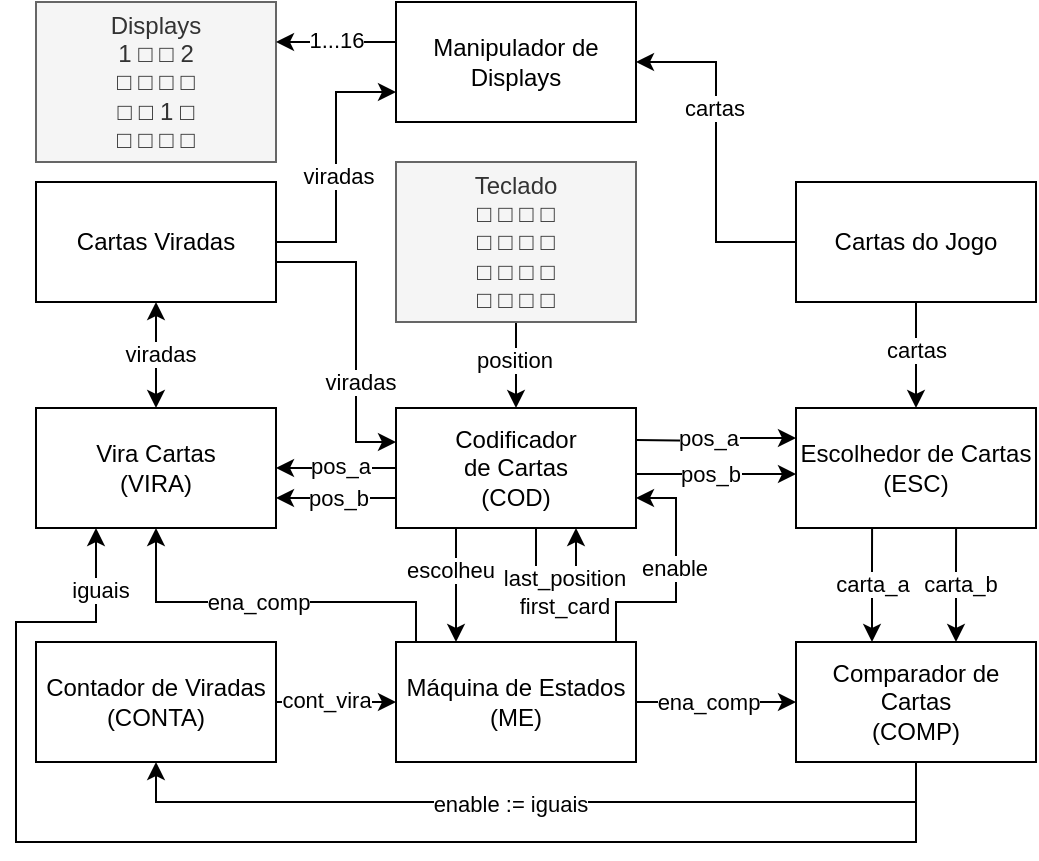 <mxfile version="22.1.5" type="device">
  <diagram name="Page-1" id="N7zaA0e1mE8q2bTfTRf5">
    <mxGraphModel dx="870" dy="499" grid="1" gridSize="10" guides="1" tooltips="1" connect="1" arrows="1" fold="1" page="1" pageScale="1" pageWidth="850" pageHeight="1100" math="0" shadow="0">
      <root>
        <mxCell id="0" />
        <mxCell id="1" parent="0" />
        <mxCell id="DHe2k0r-JFgGbAx9RTZN-88" value="" style="edgeStyle=orthogonalEdgeStyle;rounded=0;orthogonalLoop=1;jettySize=auto;html=1;" edge="1" parent="1" source="DHe2k0r-JFgGbAx9RTZN-50" target="DHe2k0r-JFgGbAx9RTZN-87">
          <mxGeometry relative="1" as="geometry" />
        </mxCell>
        <mxCell id="DHe2k0r-JFgGbAx9RTZN-89" value="position" style="edgeLabel;html=1;align=center;verticalAlign=middle;resizable=0;points=[];" vertex="1" connectable="0" parent="DHe2k0r-JFgGbAx9RTZN-88">
          <mxGeometry x="-0.125" y="-1" relative="1" as="geometry">
            <mxPoint as="offset" />
          </mxGeometry>
        </mxCell>
        <mxCell id="DHe2k0r-JFgGbAx9RTZN-50" value="Teclado&lt;br&gt;□&amp;nbsp;□&amp;nbsp;□&amp;nbsp;□&lt;br&gt;&lt;b&gt;□&lt;/b&gt;&amp;nbsp;□&amp;nbsp;□&amp;nbsp;□&lt;br style=&quot;border-color: var(--border-color);&quot;&gt;□&amp;nbsp;□&amp;nbsp;□&amp;nbsp;□&lt;br style=&quot;border-color: var(--border-color);&quot;&gt;□&amp;nbsp;□&amp;nbsp;□&amp;nbsp;□" style="rounded=0;whiteSpace=wrap;html=1;fillColor=#f5f5f5;fontColor=#333333;strokeColor=#666666;" vertex="1" parent="1">
          <mxGeometry x="460" y="150" width="120" height="80" as="geometry" />
        </mxCell>
        <mxCell id="DHe2k0r-JFgGbAx9RTZN-59" value="Displays&lt;br&gt;1 □&amp;nbsp;□ 2&lt;br&gt;□&amp;nbsp;□&amp;nbsp;□&amp;nbsp;□&lt;br style=&quot;border-color: var(--border-color);&quot;&gt;□&amp;nbsp;□ 1 □&lt;br style=&quot;border-color: var(--border-color);&quot;&gt;□&amp;nbsp;□&amp;nbsp;□&amp;nbsp;□" style="rounded=0;whiteSpace=wrap;html=1;fillColor=#f5f5f5;fontColor=#333333;strokeColor=#666666;" vertex="1" parent="1">
          <mxGeometry x="280" y="70" width="120" height="80" as="geometry" />
        </mxCell>
        <mxCell id="DHe2k0r-JFgGbAx9RTZN-104" style="edgeStyle=orthogonalEdgeStyle;rounded=0;orthogonalLoop=1;jettySize=auto;html=1;entryX=1;entryY=0.5;entryDx=0;entryDy=0;" edge="1" parent="1" source="DHe2k0r-JFgGbAx9RTZN-87" target="DHe2k0r-JFgGbAx9RTZN-101">
          <mxGeometry relative="1" as="geometry" />
        </mxCell>
        <mxCell id="DHe2k0r-JFgGbAx9RTZN-105" value="pos_a" style="edgeLabel;html=1;align=center;verticalAlign=middle;resizable=0;points=[];" vertex="1" connectable="0" parent="DHe2k0r-JFgGbAx9RTZN-104">
          <mxGeometry x="0.275" relative="1" as="geometry">
            <mxPoint x="10" y="-1" as="offset" />
          </mxGeometry>
        </mxCell>
        <mxCell id="DHe2k0r-JFgGbAx9RTZN-107" style="edgeStyle=orthogonalEdgeStyle;rounded=0;orthogonalLoop=1;jettySize=auto;html=1;entryX=1;entryY=0.75;entryDx=0;entryDy=0;" edge="1" parent="1" source="DHe2k0r-JFgGbAx9RTZN-87" target="DHe2k0r-JFgGbAx9RTZN-101">
          <mxGeometry relative="1" as="geometry">
            <Array as="points">
              <mxPoint x="440" y="318" />
              <mxPoint x="440" y="318" />
            </Array>
          </mxGeometry>
        </mxCell>
        <mxCell id="DHe2k0r-JFgGbAx9RTZN-108" value="pos_b" style="edgeLabel;html=1;align=center;verticalAlign=middle;resizable=0;points=[];" vertex="1" connectable="0" parent="DHe2k0r-JFgGbAx9RTZN-107">
          <mxGeometry x="0.129" y="3" relative="1" as="geometry">
            <mxPoint x="5" y="-3" as="offset" />
          </mxGeometry>
        </mxCell>
        <mxCell id="DHe2k0r-JFgGbAx9RTZN-122" value="" style="edgeStyle=orthogonalEdgeStyle;rounded=0;orthogonalLoop=1;jettySize=auto;html=1;entryX=0;entryY=0.25;entryDx=0;entryDy=0;" edge="1" parent="1" target="DHe2k0r-JFgGbAx9RTZN-116">
          <mxGeometry relative="1" as="geometry">
            <mxPoint x="580" y="289" as="sourcePoint" />
            <mxPoint x="640" y="289" as="targetPoint" />
          </mxGeometry>
        </mxCell>
        <mxCell id="DHe2k0r-JFgGbAx9RTZN-126" value="pos_a" style="edgeLabel;html=1;align=center;verticalAlign=middle;resizable=0;points=[];" vertex="1" connectable="0" parent="DHe2k0r-JFgGbAx9RTZN-122">
          <mxGeometry x="0.073" relative="1" as="geometry">
            <mxPoint x="-6" as="offset" />
          </mxGeometry>
        </mxCell>
        <mxCell id="DHe2k0r-JFgGbAx9RTZN-124" style="edgeStyle=orthogonalEdgeStyle;rounded=0;orthogonalLoop=1;jettySize=auto;html=1;entryX=0;entryY=0.5;entryDx=0;entryDy=0;" edge="1" parent="1">
          <mxGeometry relative="1" as="geometry">
            <mxPoint x="580" y="306.04" as="sourcePoint" />
            <mxPoint x="660" y="306" as="targetPoint" />
            <Array as="points" />
          </mxGeometry>
        </mxCell>
        <mxCell id="DHe2k0r-JFgGbAx9RTZN-125" value="pos_b" style="edgeLabel;html=1;align=center;verticalAlign=middle;resizable=0;points=[];" vertex="1" connectable="0" parent="DHe2k0r-JFgGbAx9RTZN-124">
          <mxGeometry x="-0.39" y="-1" relative="1" as="geometry">
            <mxPoint x="12" y="-1" as="offset" />
          </mxGeometry>
        </mxCell>
        <mxCell id="DHe2k0r-JFgGbAx9RTZN-147" style="edgeStyle=orthogonalEdgeStyle;rounded=0;orthogonalLoop=1;jettySize=auto;html=1;entryX=0.25;entryY=0;entryDx=0;entryDy=0;" edge="1" parent="1" source="DHe2k0r-JFgGbAx9RTZN-87" target="DHe2k0r-JFgGbAx9RTZN-95">
          <mxGeometry relative="1" as="geometry">
            <Array as="points">
              <mxPoint x="490" y="350" />
              <mxPoint x="490" y="350" />
            </Array>
          </mxGeometry>
        </mxCell>
        <mxCell id="DHe2k0r-JFgGbAx9RTZN-148" value="escolheu" style="edgeLabel;html=1;align=center;verticalAlign=middle;resizable=0;points=[];" vertex="1" connectable="0" parent="DHe2k0r-JFgGbAx9RTZN-147">
          <mxGeometry x="-0.27" y="-3" relative="1" as="geometry">
            <mxPoint as="offset" />
          </mxGeometry>
        </mxCell>
        <mxCell id="DHe2k0r-JFgGbAx9RTZN-87" value="Codificador&lt;br&gt;de Cartas&lt;br&gt;(COD)" style="whiteSpace=wrap;html=1;rounded=0;" vertex="1" parent="1">
          <mxGeometry x="460" y="273" width="120" height="60" as="geometry" />
        </mxCell>
        <mxCell id="DHe2k0r-JFgGbAx9RTZN-90" style="edgeStyle=orthogonalEdgeStyle;rounded=0;orthogonalLoop=1;jettySize=auto;html=1;entryX=0.75;entryY=1;entryDx=0;entryDy=0;" edge="1" parent="1" source="DHe2k0r-JFgGbAx9RTZN-87" target="DHe2k0r-JFgGbAx9RTZN-87">
          <mxGeometry relative="1" as="geometry">
            <mxPoint x="570" y="390" as="targetPoint" />
            <Array as="points">
              <mxPoint x="530" y="370" />
              <mxPoint x="550" y="370" />
            </Array>
          </mxGeometry>
        </mxCell>
        <mxCell id="DHe2k0r-JFgGbAx9RTZN-91" value="last_position&lt;br&gt;first_card" style="edgeLabel;html=1;align=center;verticalAlign=middle;resizable=0;points=[];" vertex="1" connectable="0" parent="DHe2k0r-JFgGbAx9RTZN-90">
          <mxGeometry x="-0.066" relative="1" as="geometry">
            <mxPoint x="7" y="-5" as="offset" />
          </mxGeometry>
        </mxCell>
        <mxCell id="DHe2k0r-JFgGbAx9RTZN-93" value="" style="edgeStyle=orthogonalEdgeStyle;rounded=0;orthogonalLoop=1;jettySize=auto;html=1;" edge="1" parent="1" source="DHe2k0r-JFgGbAx9RTZN-92" target="DHe2k0r-JFgGbAx9RTZN-87">
          <mxGeometry relative="1" as="geometry">
            <Array as="points">
              <mxPoint x="440" y="200" />
              <mxPoint x="440" y="290" />
            </Array>
          </mxGeometry>
        </mxCell>
        <mxCell id="DHe2k0r-JFgGbAx9RTZN-94" value="viradas" style="edgeLabel;html=1;align=center;verticalAlign=middle;resizable=0;points=[];" vertex="1" connectable="0" parent="DHe2k0r-JFgGbAx9RTZN-93">
          <mxGeometry x="-0.247" relative="1" as="geometry">
            <mxPoint x="2" y="43" as="offset" />
          </mxGeometry>
        </mxCell>
        <mxCell id="DHe2k0r-JFgGbAx9RTZN-113" value="" style="edgeStyle=orthogonalEdgeStyle;rounded=0;orthogonalLoop=1;jettySize=auto;html=1;startArrow=classic;startFill=1;" edge="1" parent="1" source="DHe2k0r-JFgGbAx9RTZN-92" target="DHe2k0r-JFgGbAx9RTZN-101">
          <mxGeometry relative="1" as="geometry" />
        </mxCell>
        <mxCell id="DHe2k0r-JFgGbAx9RTZN-114" value="viradas" style="edgeLabel;html=1;align=center;verticalAlign=middle;resizable=0;points=[];" vertex="1" connectable="0" parent="DHe2k0r-JFgGbAx9RTZN-113">
          <mxGeometry x="-0.207" y="2" relative="1" as="geometry">
            <mxPoint y="5" as="offset" />
          </mxGeometry>
        </mxCell>
        <mxCell id="DHe2k0r-JFgGbAx9RTZN-174" style="edgeStyle=orthogonalEdgeStyle;rounded=0;orthogonalLoop=1;jettySize=auto;html=1;entryX=0;entryY=0.75;entryDx=0;entryDy=0;" edge="1" parent="1" source="DHe2k0r-JFgGbAx9RTZN-92" target="DHe2k0r-JFgGbAx9RTZN-171">
          <mxGeometry relative="1" as="geometry" />
        </mxCell>
        <mxCell id="DHe2k0r-JFgGbAx9RTZN-175" value="viradas" style="edgeLabel;html=1;align=center;verticalAlign=middle;resizable=0;points=[];" vertex="1" connectable="0" parent="DHe2k0r-JFgGbAx9RTZN-174">
          <mxGeometry x="-0.062" y="-1" relative="1" as="geometry">
            <mxPoint as="offset" />
          </mxGeometry>
        </mxCell>
        <mxCell id="DHe2k0r-JFgGbAx9RTZN-92" value="Cartas Viradas" style="whiteSpace=wrap;html=1;rounded=0;" vertex="1" parent="1">
          <mxGeometry x="280" y="160" width="120" height="60" as="geometry" />
        </mxCell>
        <mxCell id="DHe2k0r-JFgGbAx9RTZN-150" style="edgeStyle=orthogonalEdgeStyle;rounded=0;orthogonalLoop=1;jettySize=auto;html=1;entryX=1;entryY=0.75;entryDx=0;entryDy=0;" edge="1" parent="1" source="DHe2k0r-JFgGbAx9RTZN-95" target="DHe2k0r-JFgGbAx9RTZN-87">
          <mxGeometry relative="1" as="geometry">
            <Array as="points">
              <mxPoint x="570" y="370" />
              <mxPoint x="600" y="370" />
              <mxPoint x="600" y="318" />
            </Array>
          </mxGeometry>
        </mxCell>
        <mxCell id="DHe2k0r-JFgGbAx9RTZN-151" value="enable" style="edgeLabel;html=1;align=center;verticalAlign=middle;resizable=0;points=[];" vertex="1" connectable="0" parent="DHe2k0r-JFgGbAx9RTZN-150">
          <mxGeometry x="0.098" y="1" relative="1" as="geometry">
            <mxPoint as="offset" />
          </mxGeometry>
        </mxCell>
        <mxCell id="DHe2k0r-JFgGbAx9RTZN-156" style="edgeStyle=orthogonalEdgeStyle;rounded=0;orthogonalLoop=1;jettySize=auto;html=1;entryX=0.5;entryY=1;entryDx=0;entryDy=0;" edge="1" parent="1" source="DHe2k0r-JFgGbAx9RTZN-95" target="DHe2k0r-JFgGbAx9RTZN-101">
          <mxGeometry relative="1" as="geometry">
            <Array as="points">
              <mxPoint x="470" y="370" />
              <mxPoint x="340" y="370" />
            </Array>
          </mxGeometry>
        </mxCell>
        <mxCell id="DHe2k0r-JFgGbAx9RTZN-157" value="ena_comp" style="edgeLabel;html=1;align=center;verticalAlign=middle;resizable=0;points=[];" vertex="1" connectable="0" parent="DHe2k0r-JFgGbAx9RTZN-156">
          <mxGeometry x="0.083" y="1" relative="1" as="geometry">
            <mxPoint x="2" y="-1" as="offset" />
          </mxGeometry>
        </mxCell>
        <mxCell id="DHe2k0r-JFgGbAx9RTZN-182" value="" style="edgeStyle=orthogonalEdgeStyle;rounded=0;orthogonalLoop=1;jettySize=auto;html=1;" edge="1" parent="1" source="DHe2k0r-JFgGbAx9RTZN-95" target="DHe2k0r-JFgGbAx9RTZN-129">
          <mxGeometry relative="1" as="geometry" />
        </mxCell>
        <mxCell id="DHe2k0r-JFgGbAx9RTZN-183" value="ena_comp" style="edgeLabel;html=1;align=center;verticalAlign=middle;resizable=0;points=[];" vertex="1" connectable="0" parent="DHe2k0r-JFgGbAx9RTZN-182">
          <mxGeometry x="-0.375" y="-2" relative="1" as="geometry">
            <mxPoint x="11" y="-2" as="offset" />
          </mxGeometry>
        </mxCell>
        <mxCell id="DHe2k0r-JFgGbAx9RTZN-95" value="Máquina de Estados&lt;br&gt;(ME)" style="whiteSpace=wrap;html=1;rounded=0;" vertex="1" parent="1">
          <mxGeometry x="460" y="390" width="120" height="60" as="geometry" />
        </mxCell>
        <mxCell id="DHe2k0r-JFgGbAx9RTZN-101" value="Vira Cartas&lt;br&gt;(VIRA)" style="whiteSpace=wrap;html=1;rounded=0;" vertex="1" parent="1">
          <mxGeometry x="280" y="273" width="120" height="60" as="geometry" />
        </mxCell>
        <mxCell id="DHe2k0r-JFgGbAx9RTZN-127" value="" style="edgeStyle=orthogonalEdgeStyle;rounded=0;orthogonalLoop=1;jettySize=auto;html=1;" edge="1" parent="1" source="DHe2k0r-JFgGbAx9RTZN-115" target="DHe2k0r-JFgGbAx9RTZN-116">
          <mxGeometry relative="1" as="geometry" />
        </mxCell>
        <mxCell id="DHe2k0r-JFgGbAx9RTZN-128" value="cartas" style="edgeLabel;html=1;align=center;verticalAlign=middle;resizable=0;points=[];" vertex="1" connectable="0" parent="DHe2k0r-JFgGbAx9RTZN-127">
          <mxGeometry x="-0.087" relative="1" as="geometry">
            <mxPoint as="offset" />
          </mxGeometry>
        </mxCell>
        <mxCell id="DHe2k0r-JFgGbAx9RTZN-172" style="edgeStyle=orthogonalEdgeStyle;rounded=0;orthogonalLoop=1;jettySize=auto;html=1;entryX=1;entryY=0.5;entryDx=0;entryDy=0;" edge="1" parent="1" source="DHe2k0r-JFgGbAx9RTZN-115" target="DHe2k0r-JFgGbAx9RTZN-171">
          <mxGeometry relative="1" as="geometry" />
        </mxCell>
        <mxCell id="DHe2k0r-JFgGbAx9RTZN-173" value="cartas" style="edgeLabel;html=1;align=center;verticalAlign=middle;resizable=0;points=[];" vertex="1" connectable="0" parent="DHe2k0r-JFgGbAx9RTZN-172">
          <mxGeometry x="0.257" y="1" relative="1" as="geometry">
            <mxPoint as="offset" />
          </mxGeometry>
        </mxCell>
        <mxCell id="DHe2k0r-JFgGbAx9RTZN-115" value="Cartas do Jogo" style="whiteSpace=wrap;html=1;rounded=0;" vertex="1" parent="1">
          <mxGeometry x="660" y="160" width="120" height="60" as="geometry" />
        </mxCell>
        <mxCell id="DHe2k0r-JFgGbAx9RTZN-159" style="edgeStyle=orthogonalEdgeStyle;rounded=0;orthogonalLoop=1;jettySize=auto;html=1;entryX=0.25;entryY=0;entryDx=0;entryDy=0;" edge="1" parent="1">
          <mxGeometry relative="1" as="geometry">
            <mxPoint x="698.04" y="333" as="sourcePoint" />
            <mxPoint x="698" y="390" as="targetPoint" />
            <Array as="points">
              <mxPoint x="698" y="350" />
              <mxPoint x="698" y="350" />
            </Array>
          </mxGeometry>
        </mxCell>
        <mxCell id="DHe2k0r-JFgGbAx9RTZN-160" value="carta_a" style="edgeLabel;html=1;align=center;verticalAlign=middle;resizable=0;points=[];" vertex="1" connectable="0" parent="DHe2k0r-JFgGbAx9RTZN-159">
          <mxGeometry x="-0.018" relative="1" as="geometry">
            <mxPoint as="offset" />
          </mxGeometry>
        </mxCell>
        <mxCell id="DHe2k0r-JFgGbAx9RTZN-161" style="edgeStyle=orthogonalEdgeStyle;rounded=0;orthogonalLoop=1;jettySize=auto;html=1;entryX=0.75;entryY=0;entryDx=0;entryDy=0;" edge="1" parent="1">
          <mxGeometry relative="1" as="geometry">
            <mxPoint x="740.04" y="333" as="sourcePoint" />
            <mxPoint x="740" y="390" as="targetPoint" />
            <Array as="points">
              <mxPoint x="740" y="350" />
              <mxPoint x="740" y="350" />
            </Array>
          </mxGeometry>
        </mxCell>
        <mxCell id="DHe2k0r-JFgGbAx9RTZN-162" value="carta_b" style="edgeLabel;html=1;align=center;verticalAlign=middle;resizable=0;points=[];" vertex="1" connectable="0" parent="DHe2k0r-JFgGbAx9RTZN-161">
          <mxGeometry x="-0.018" y="2" relative="1" as="geometry">
            <mxPoint as="offset" />
          </mxGeometry>
        </mxCell>
        <mxCell id="DHe2k0r-JFgGbAx9RTZN-116" value="Escolhedor de Cartas&lt;br&gt;(ESC)" style="whiteSpace=wrap;html=1;rounded=0;" vertex="1" parent="1">
          <mxGeometry x="660" y="273" width="120" height="60" as="geometry" />
        </mxCell>
        <mxCell id="DHe2k0r-JFgGbAx9RTZN-154" style="edgeStyle=orthogonalEdgeStyle;rounded=0;orthogonalLoop=1;jettySize=auto;html=1;entryX=0.25;entryY=1;entryDx=0;entryDy=0;" edge="1" parent="1" source="DHe2k0r-JFgGbAx9RTZN-129" target="DHe2k0r-JFgGbAx9RTZN-101">
          <mxGeometry relative="1" as="geometry">
            <Array as="points">
              <mxPoint x="720" y="490" />
              <mxPoint x="270" y="490" />
              <mxPoint x="270" y="380" />
              <mxPoint x="310" y="380" />
            </Array>
          </mxGeometry>
        </mxCell>
        <mxCell id="DHe2k0r-JFgGbAx9RTZN-181" value="iguais" style="edgeLabel;html=1;align=center;verticalAlign=middle;resizable=0;points=[];" vertex="1" connectable="0" parent="DHe2k0r-JFgGbAx9RTZN-154">
          <mxGeometry x="0.901" y="-2" relative="1" as="geometry">
            <mxPoint y="-3" as="offset" />
          </mxGeometry>
        </mxCell>
        <mxCell id="DHe2k0r-JFgGbAx9RTZN-167" style="edgeStyle=orthogonalEdgeStyle;rounded=0;orthogonalLoop=1;jettySize=auto;html=1;entryX=0.5;entryY=1;entryDx=0;entryDy=0;" edge="1" parent="1" source="DHe2k0r-JFgGbAx9RTZN-129" target="DHe2k0r-JFgGbAx9RTZN-163">
          <mxGeometry relative="1" as="geometry">
            <Array as="points">
              <mxPoint x="720" y="470" />
              <mxPoint x="340" y="470" />
            </Array>
          </mxGeometry>
        </mxCell>
        <mxCell id="DHe2k0r-JFgGbAx9RTZN-168" value="enable := iguais" style="edgeLabel;html=1;align=center;verticalAlign=middle;resizable=0;points=[];" vertex="1" connectable="0" parent="DHe2k0r-JFgGbAx9RTZN-167">
          <mxGeometry x="0.386" y="2" relative="1" as="geometry">
            <mxPoint x="68" y="-1" as="offset" />
          </mxGeometry>
        </mxCell>
        <mxCell id="DHe2k0r-JFgGbAx9RTZN-129" value="Comparador de Cartas&lt;br&gt;(COMP)" style="whiteSpace=wrap;html=1;rounded=0;" vertex="1" parent="1">
          <mxGeometry x="660" y="390" width="120" height="60" as="geometry" />
        </mxCell>
        <mxCell id="DHe2k0r-JFgGbAx9RTZN-169" value="" style="edgeStyle=orthogonalEdgeStyle;rounded=0;orthogonalLoop=1;jettySize=auto;html=1;" edge="1" parent="1" source="DHe2k0r-JFgGbAx9RTZN-163" target="DHe2k0r-JFgGbAx9RTZN-95">
          <mxGeometry relative="1" as="geometry" />
        </mxCell>
        <mxCell id="DHe2k0r-JFgGbAx9RTZN-170" value="cont_vira" style="edgeLabel;html=1;align=center;verticalAlign=middle;resizable=0;points=[];" vertex="1" connectable="0" parent="DHe2k0r-JFgGbAx9RTZN-169">
          <mxGeometry x="-0.087" y="1" relative="1" as="geometry">
            <mxPoint x="-3" as="offset" />
          </mxGeometry>
        </mxCell>
        <mxCell id="DHe2k0r-JFgGbAx9RTZN-163" value="Contador de Viradas&lt;br&gt;(CONTA)" style="whiteSpace=wrap;html=1;rounded=0;" vertex="1" parent="1">
          <mxGeometry x="280" y="390" width="120" height="60" as="geometry" />
        </mxCell>
        <mxCell id="DHe2k0r-JFgGbAx9RTZN-179" style="edgeStyle=orthogonalEdgeStyle;rounded=0;orthogonalLoop=1;jettySize=auto;html=1;entryX=1;entryY=0.25;entryDx=0;entryDy=0;" edge="1" parent="1" source="DHe2k0r-JFgGbAx9RTZN-171" target="DHe2k0r-JFgGbAx9RTZN-59">
          <mxGeometry relative="1" as="geometry">
            <Array as="points">
              <mxPoint x="440" y="90" />
              <mxPoint x="440" y="90" />
            </Array>
          </mxGeometry>
        </mxCell>
        <mxCell id="DHe2k0r-JFgGbAx9RTZN-180" value="1...16" style="edgeLabel;html=1;align=center;verticalAlign=middle;resizable=0;points=[];" vertex="1" connectable="0" parent="DHe2k0r-JFgGbAx9RTZN-179">
          <mxGeometry x="0.167" y="-1" relative="1" as="geometry">
            <mxPoint x="5" as="offset" />
          </mxGeometry>
        </mxCell>
        <mxCell id="DHe2k0r-JFgGbAx9RTZN-171" value="Manipulador de Displays" style="whiteSpace=wrap;html=1;rounded=0;" vertex="1" parent="1">
          <mxGeometry x="460" y="70" width="120" height="60" as="geometry" />
        </mxCell>
      </root>
    </mxGraphModel>
  </diagram>
</mxfile>
